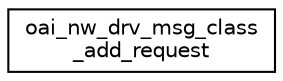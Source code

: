 digraph "Graphical Class Hierarchy"
{
 // LATEX_PDF_SIZE
  edge [fontname="Helvetica",fontsize="10",labelfontname="Helvetica",labelfontsize="10"];
  node [fontname="Helvetica",fontsize="10",shape=record];
  rankdir="LR";
  Node0 [label="oai_nw_drv_msg_class\l_add_request",height=0.2,width=0.4,color="black", fillcolor="white", style="filled",URL="$structoai__nw__drv__msg__class__add__request.html",tooltip=" "];
}
